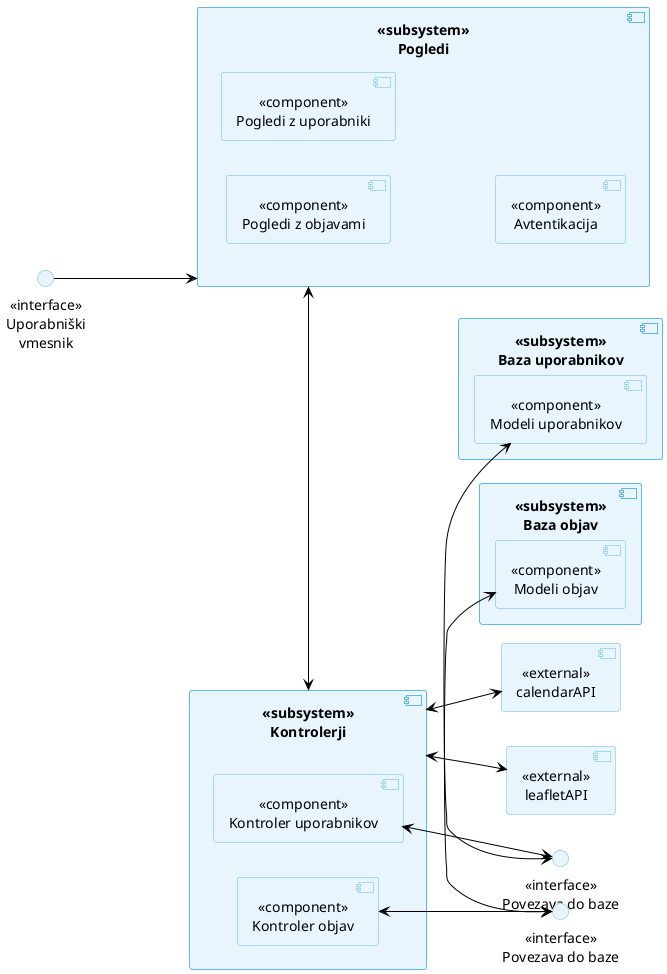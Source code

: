 @startuml
skinparam backgroundcolor transparent
skinparam defaultTextAlignment center
skinparam ArrowColor black
skinparam component {
  backgroundcolor #e8f5fd
  backgroundcolor<<subsystem>> white
  bordercolor #5FB8EC
}
skinparam interface {
  backgroundcolor #e8f5fd
  bordercolor #5FB8EC
}

left to right direction



interface ui as "<<interface>>\nUporabniški\nvmesnik"
interface uporabnikvmesnik as "<<interface>>\nPovezava do baze"
interface objavavmesnik as "<<interface>>\nPovezava do baze"

component view as "<<subsystem>>\nPogledi" {
  component objavaView as"<<component>>\nPogledi z objavami" 
  component uporabnikView as"<<component>>\nPogledi z uporabniki"
  component auth as "<<component>>\nAvtentikacija"
}

component controller as "<<subsystem>>\nKontrolerji" {
component uporabnikController as "<<component>>\nKontroler uporabnikov"
component objavaController as "<<component>>\nKontroler objav"
}

component uporabnikdb as "<<subsystem>>\nBaza uporabnikov"{
component uporabnikModel as "<<component>>\nModeli uporabnikov"
}
component objavadb as "<<subsystem>>\nBaza objav"{
component objavaModel as "<<component>>\nModeli objav"
}

component calendarAPI as "<<external>>\ncalendarAPI"
component leafletAPI as "<<external>>\nleafletAPI"


objavaController <--> objavavmesnik
uporabnikController <--> uporabnikvmesnik
objavavmesnik <-> objavaModel
uporabnikvmesnik <-> uporabnikModel
controller <--> calendarAPI
controller <--> leafletAPI
ui --->view
view <-> controller
@enduml